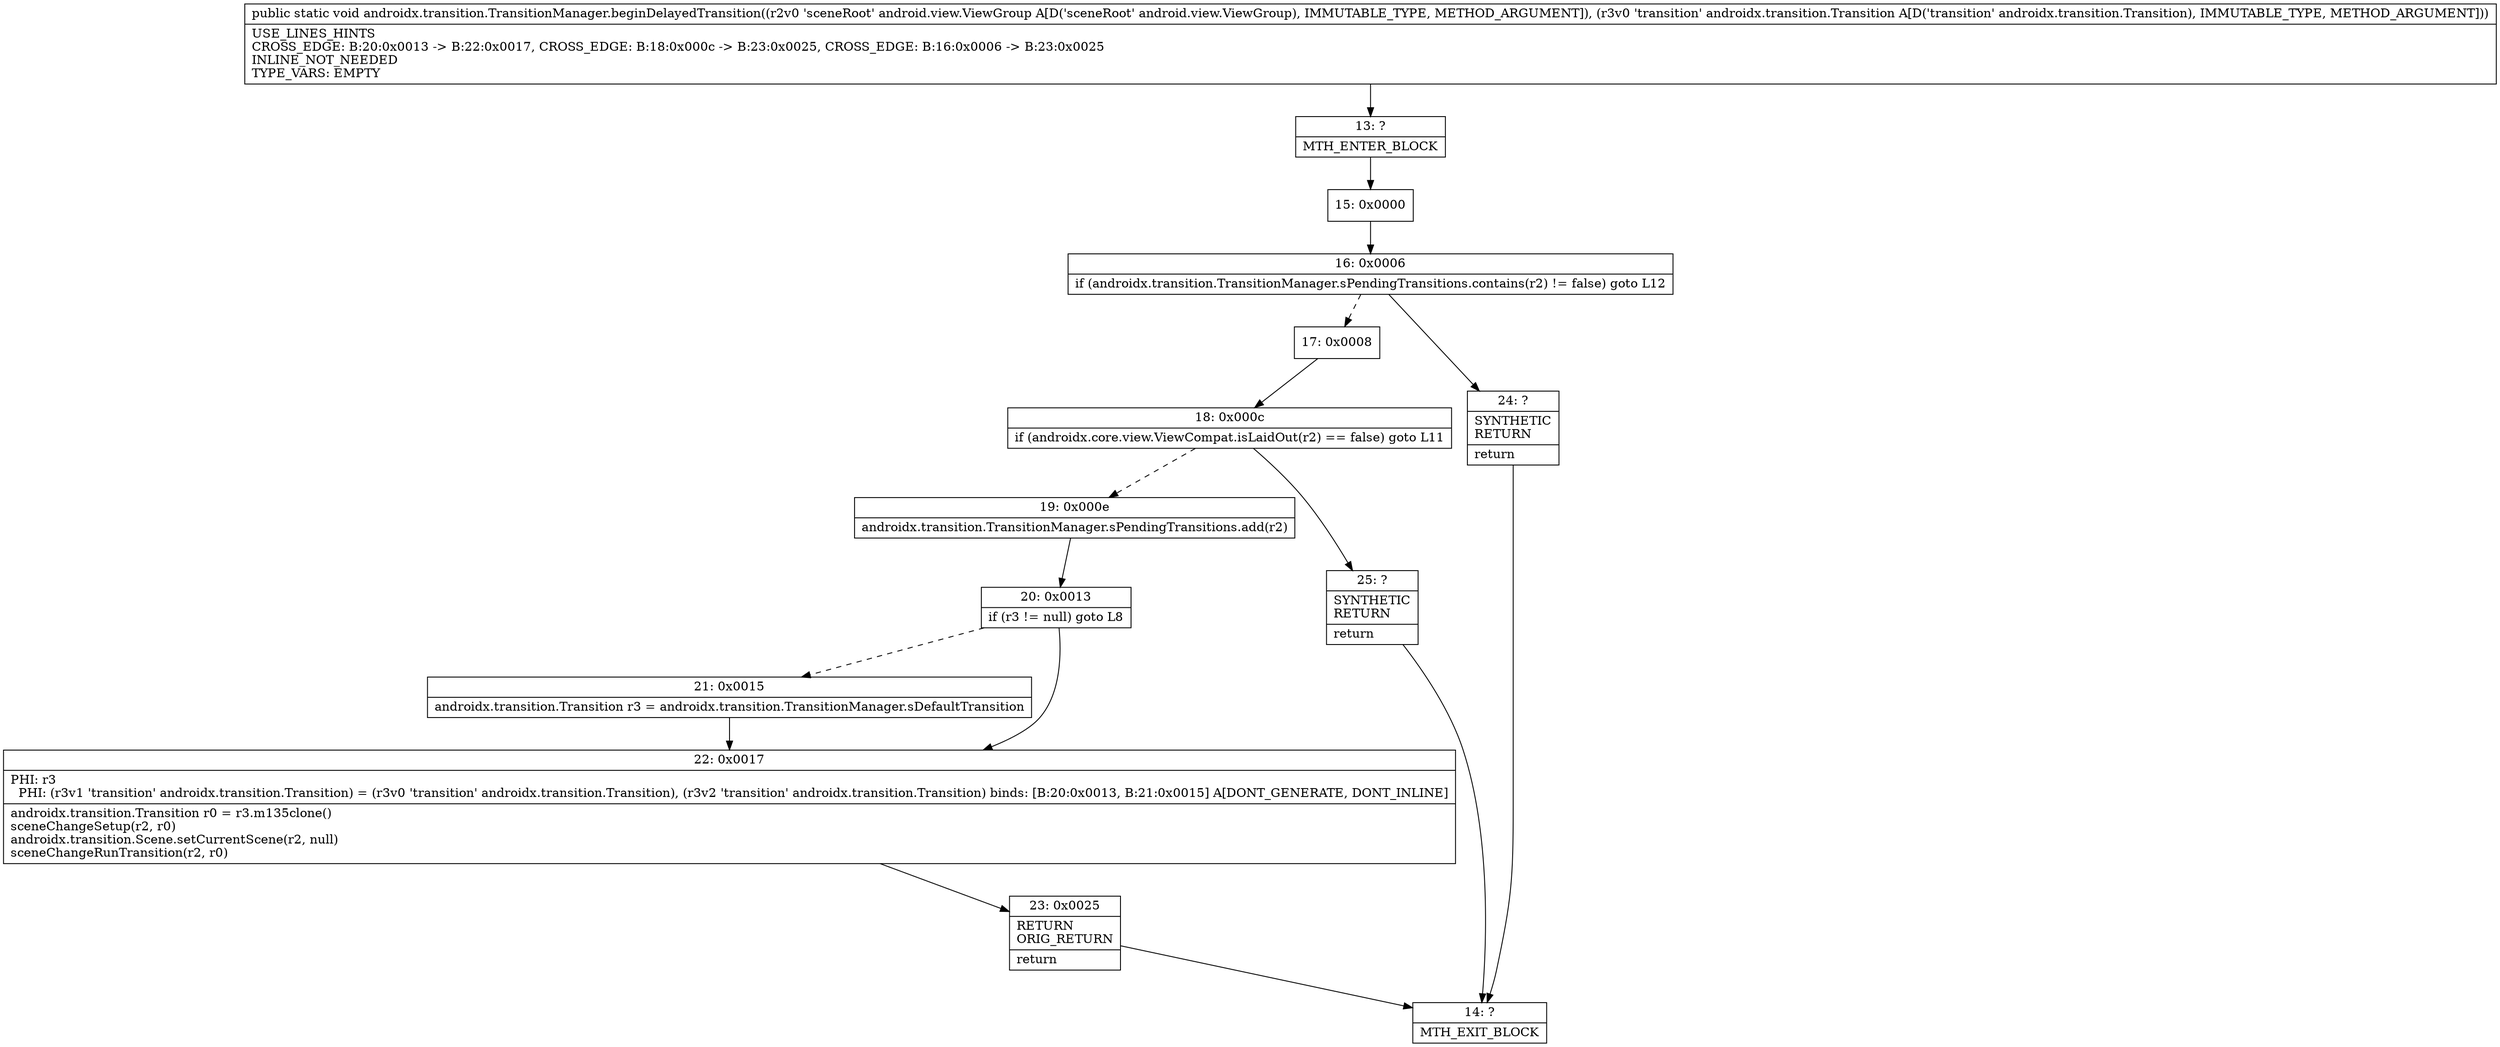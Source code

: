 digraph "CFG forandroidx.transition.TransitionManager.beginDelayedTransition(Landroid\/view\/ViewGroup;Landroidx\/transition\/Transition;)V" {
Node_13 [shape=record,label="{13\:\ ?|MTH_ENTER_BLOCK\l}"];
Node_15 [shape=record,label="{15\:\ 0x0000}"];
Node_16 [shape=record,label="{16\:\ 0x0006|if (androidx.transition.TransitionManager.sPendingTransitions.contains(r2) != false) goto L12\l}"];
Node_17 [shape=record,label="{17\:\ 0x0008}"];
Node_18 [shape=record,label="{18\:\ 0x000c|if (androidx.core.view.ViewCompat.isLaidOut(r2) == false) goto L11\l}"];
Node_19 [shape=record,label="{19\:\ 0x000e|androidx.transition.TransitionManager.sPendingTransitions.add(r2)\l}"];
Node_20 [shape=record,label="{20\:\ 0x0013|if (r3 != null) goto L8\l}"];
Node_21 [shape=record,label="{21\:\ 0x0015|androidx.transition.Transition r3 = androidx.transition.TransitionManager.sDefaultTransition\l}"];
Node_22 [shape=record,label="{22\:\ 0x0017|PHI: r3 \l  PHI: (r3v1 'transition' androidx.transition.Transition) = (r3v0 'transition' androidx.transition.Transition), (r3v2 'transition' androidx.transition.Transition) binds: [B:20:0x0013, B:21:0x0015] A[DONT_GENERATE, DONT_INLINE]\l|androidx.transition.Transition r0 = r3.m135clone()\lsceneChangeSetup(r2, r0)\landroidx.transition.Scene.setCurrentScene(r2, null)\lsceneChangeRunTransition(r2, r0)\l}"];
Node_23 [shape=record,label="{23\:\ 0x0025|RETURN\lORIG_RETURN\l|return\l}"];
Node_14 [shape=record,label="{14\:\ ?|MTH_EXIT_BLOCK\l}"];
Node_25 [shape=record,label="{25\:\ ?|SYNTHETIC\lRETURN\l|return\l}"];
Node_24 [shape=record,label="{24\:\ ?|SYNTHETIC\lRETURN\l|return\l}"];
MethodNode[shape=record,label="{public static void androidx.transition.TransitionManager.beginDelayedTransition((r2v0 'sceneRoot' android.view.ViewGroup A[D('sceneRoot' android.view.ViewGroup), IMMUTABLE_TYPE, METHOD_ARGUMENT]), (r3v0 'transition' androidx.transition.Transition A[D('transition' androidx.transition.Transition), IMMUTABLE_TYPE, METHOD_ARGUMENT]))  | USE_LINES_HINTS\lCROSS_EDGE: B:20:0x0013 \-\> B:22:0x0017, CROSS_EDGE: B:18:0x000c \-\> B:23:0x0025, CROSS_EDGE: B:16:0x0006 \-\> B:23:0x0025\lINLINE_NOT_NEEDED\lTYPE_VARS: EMPTY\l}"];
MethodNode -> Node_13;Node_13 -> Node_15;
Node_15 -> Node_16;
Node_16 -> Node_17[style=dashed];
Node_16 -> Node_24;
Node_17 -> Node_18;
Node_18 -> Node_19[style=dashed];
Node_18 -> Node_25;
Node_19 -> Node_20;
Node_20 -> Node_21[style=dashed];
Node_20 -> Node_22;
Node_21 -> Node_22;
Node_22 -> Node_23;
Node_23 -> Node_14;
Node_25 -> Node_14;
Node_24 -> Node_14;
}

